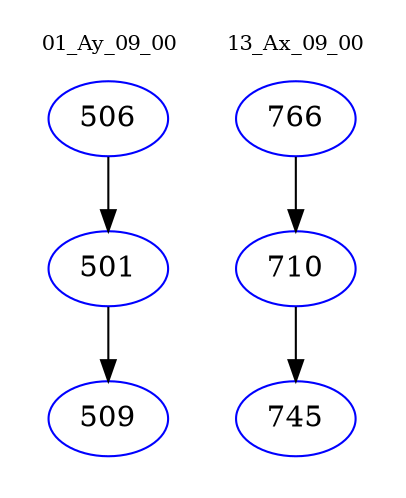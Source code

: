 digraph{
subgraph cluster_0 {
color = white
label = "01_Ay_09_00";
fontsize=10;
T0_506 [label="506", color="blue"]
T0_506 -> T0_501 [color="black"]
T0_501 [label="501", color="blue"]
T0_501 -> T0_509 [color="black"]
T0_509 [label="509", color="blue"]
}
subgraph cluster_1 {
color = white
label = "13_Ax_09_00";
fontsize=10;
T1_766 [label="766", color="blue"]
T1_766 -> T1_710 [color="black"]
T1_710 [label="710", color="blue"]
T1_710 -> T1_745 [color="black"]
T1_745 [label="745", color="blue"]
}
}
